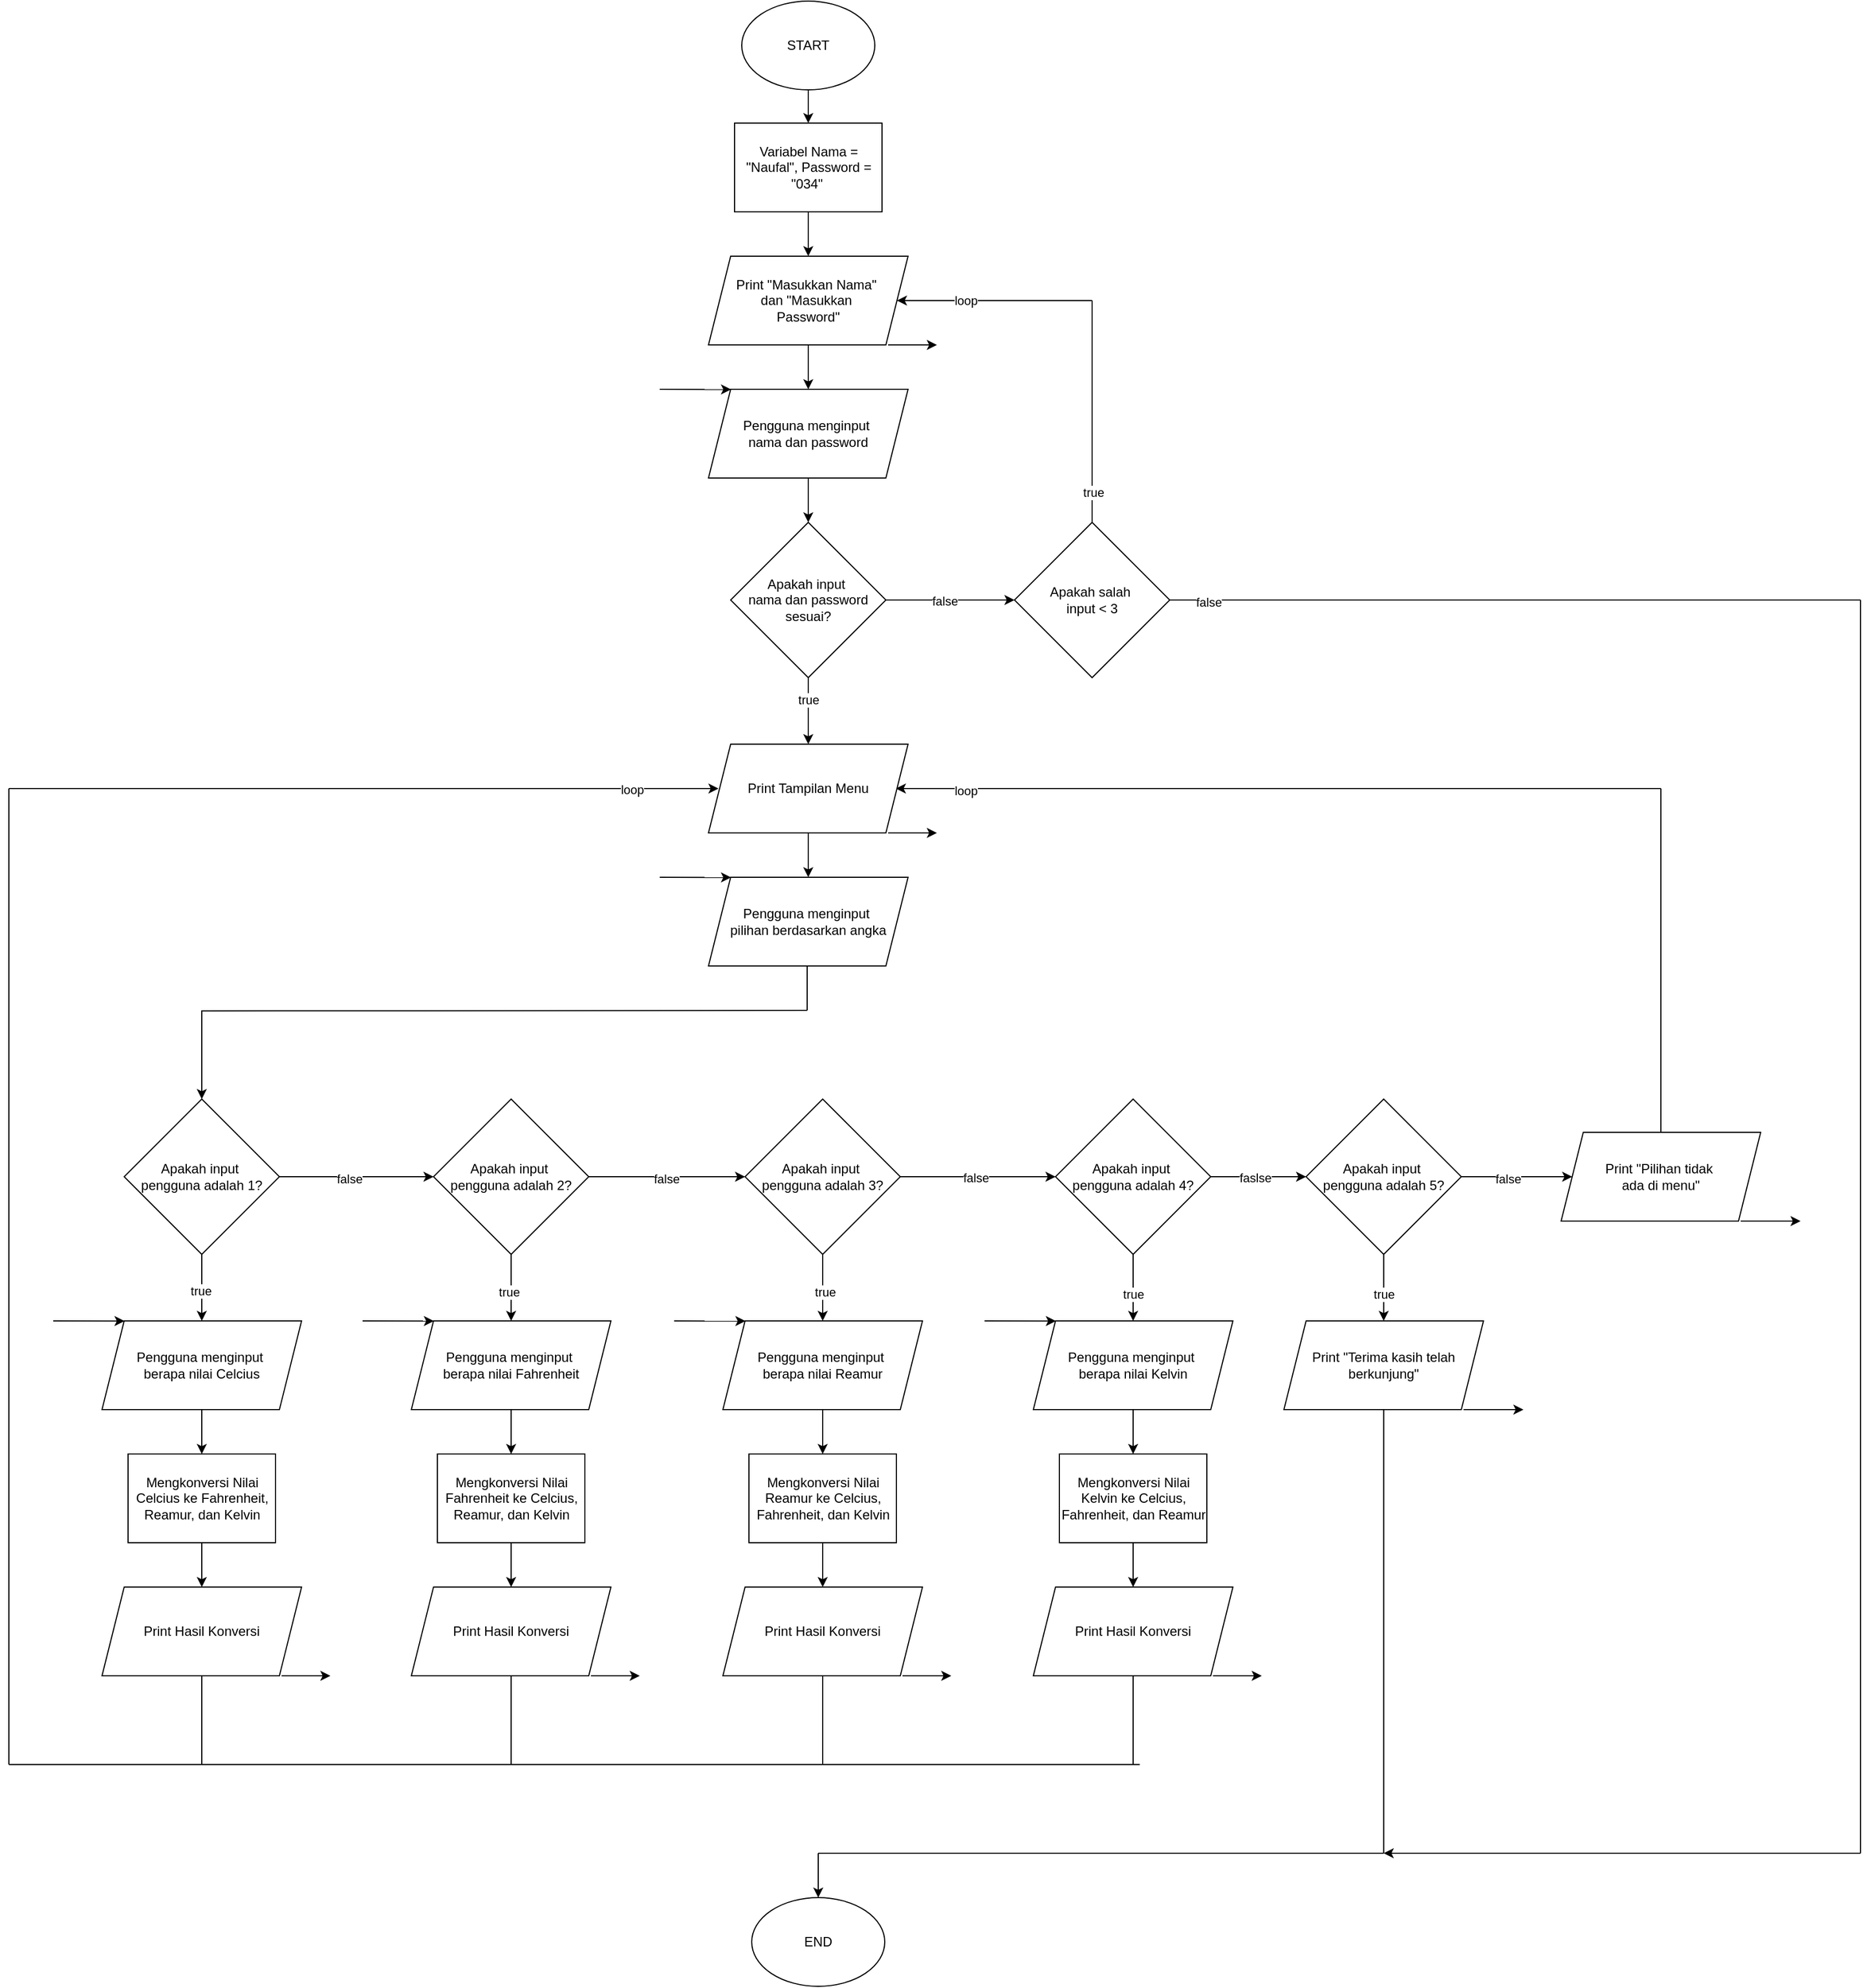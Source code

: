 <mxfile version="26.0.16">
  <diagram id="C5RBs43oDa-KdzZeNtuy" name="Page-1">
    <mxGraphModel dx="1843" dy="1965" grid="1" gridSize="10" guides="1" tooltips="1" connect="1" arrows="1" fold="1" page="1" pageScale="1" pageWidth="827" pageHeight="1169" math="0" shadow="0">
      <root>
        <mxCell id="WIyWlLk6GJQsqaUBKTNV-0" />
        <mxCell id="WIyWlLk6GJQsqaUBKTNV-1" parent="WIyWlLk6GJQsqaUBKTNV-0" />
        <mxCell id="TQMWpj2GuU2XblvTJpzS-42" value="" style="edgeStyle=orthogonalEdgeStyle;rounded=0;orthogonalLoop=1;jettySize=auto;html=1;" edge="1" parent="WIyWlLk6GJQsqaUBKTNV-1" source="TQMWpj2GuU2XblvTJpzS-37" target="TQMWpj2GuU2XblvTJpzS-39">
          <mxGeometry relative="1" as="geometry" />
        </mxCell>
        <mxCell id="TQMWpj2GuU2XblvTJpzS-155" value="false" style="edgeLabel;html=1;align=center;verticalAlign=middle;resizable=0;points=[];" vertex="1" connectable="0" parent="TQMWpj2GuU2XblvTJpzS-42">
          <mxGeometry x="-0.093" y="-2" relative="1" as="geometry">
            <mxPoint as="offset" />
          </mxGeometry>
        </mxCell>
        <mxCell id="TQMWpj2GuU2XblvTJpzS-51" value="" style="edgeStyle=orthogonalEdgeStyle;rounded=0;orthogonalLoop=1;jettySize=auto;html=1;" edge="1" parent="WIyWlLk6GJQsqaUBKTNV-1" source="TQMWpj2GuU2XblvTJpzS-37" target="TQMWpj2GuU2XblvTJpzS-49">
          <mxGeometry relative="1" as="geometry" />
        </mxCell>
        <mxCell id="TQMWpj2GuU2XblvTJpzS-150" value="true" style="edgeLabel;html=1;align=center;verticalAlign=middle;resizable=0;points=[];" vertex="1" connectable="0" parent="TQMWpj2GuU2XblvTJpzS-51">
          <mxGeometry x="0.071" y="-1" relative="1" as="geometry">
            <mxPoint y="1" as="offset" />
          </mxGeometry>
        </mxCell>
        <mxCell id="TQMWpj2GuU2XblvTJpzS-37" value="Apakah input&amp;nbsp;&lt;div&gt;pengguna adalah 1?&lt;/div&gt;" style="rhombus;whiteSpace=wrap;html=1;" vertex="1" parent="WIyWlLk6GJQsqaUBKTNV-1">
          <mxGeometry x="344" y="840" width="140" height="140" as="geometry" />
        </mxCell>
        <mxCell id="TQMWpj2GuU2XblvTJpzS-38" value="" style="edgeStyle=orthogonalEdgeStyle;rounded=0;orthogonalLoop=1;jettySize=auto;html=1;" edge="1" parent="WIyWlLk6GJQsqaUBKTNV-1" target="TQMWpj2GuU2XblvTJpzS-37">
          <mxGeometry relative="1" as="geometry">
            <mxPoint x="960" y="760" as="sourcePoint" />
          </mxGeometry>
        </mxCell>
        <mxCell id="TQMWpj2GuU2XblvTJpzS-43" value="" style="edgeStyle=orthogonalEdgeStyle;rounded=0;orthogonalLoop=1;jettySize=auto;html=1;" edge="1" parent="WIyWlLk6GJQsqaUBKTNV-1" source="TQMWpj2GuU2XblvTJpzS-39" target="TQMWpj2GuU2XblvTJpzS-40">
          <mxGeometry relative="1" as="geometry" />
        </mxCell>
        <mxCell id="TQMWpj2GuU2XblvTJpzS-156" value="false" style="edgeLabel;html=1;align=center;verticalAlign=middle;resizable=0;points=[];" vertex="1" connectable="0" parent="TQMWpj2GuU2XblvTJpzS-43">
          <mxGeometry x="-0.011" y="-2" relative="1" as="geometry">
            <mxPoint as="offset" />
          </mxGeometry>
        </mxCell>
        <mxCell id="TQMWpj2GuU2XblvTJpzS-68" value="" style="edgeStyle=orthogonalEdgeStyle;rounded=0;orthogonalLoop=1;jettySize=auto;html=1;" edge="1" parent="WIyWlLk6GJQsqaUBKTNV-1" source="TQMWpj2GuU2XblvTJpzS-39" target="TQMWpj2GuU2XblvTJpzS-62">
          <mxGeometry relative="1" as="geometry" />
        </mxCell>
        <mxCell id="TQMWpj2GuU2XblvTJpzS-151" value="true" style="edgeLabel;html=1;align=center;verticalAlign=middle;resizable=0;points=[];" vertex="1" connectable="0" parent="TQMWpj2GuU2XblvTJpzS-68">
          <mxGeometry x="0.167" y="-2" relative="1" as="geometry">
            <mxPoint y="-1" as="offset" />
          </mxGeometry>
        </mxCell>
        <mxCell id="TQMWpj2GuU2XblvTJpzS-39" value="Apakah input&amp;nbsp;&lt;div&gt;pengguna adalah 2?&lt;/div&gt;" style="rhombus;whiteSpace=wrap;html=1;" vertex="1" parent="WIyWlLk6GJQsqaUBKTNV-1">
          <mxGeometry x="623" y="840" width="140" height="140" as="geometry" />
        </mxCell>
        <mxCell id="TQMWpj2GuU2XblvTJpzS-44" value="" style="edgeStyle=orthogonalEdgeStyle;rounded=0;orthogonalLoop=1;jettySize=auto;html=1;" edge="1" parent="WIyWlLk6GJQsqaUBKTNV-1" source="TQMWpj2GuU2XblvTJpzS-40" target="TQMWpj2GuU2XblvTJpzS-41">
          <mxGeometry relative="1" as="geometry" />
        </mxCell>
        <mxCell id="TQMWpj2GuU2XblvTJpzS-157" value="false" style="edgeLabel;html=1;align=center;verticalAlign=middle;resizable=0;points=[];" vertex="1" connectable="0" parent="TQMWpj2GuU2XblvTJpzS-44">
          <mxGeometry x="-0.039" y="-1" relative="1" as="geometry">
            <mxPoint as="offset" />
          </mxGeometry>
        </mxCell>
        <mxCell id="TQMWpj2GuU2XblvTJpzS-89" value="" style="edgeStyle=orthogonalEdgeStyle;rounded=0;orthogonalLoop=1;jettySize=auto;html=1;" edge="1" parent="WIyWlLk6GJQsqaUBKTNV-1" source="TQMWpj2GuU2XblvTJpzS-40" target="TQMWpj2GuU2XblvTJpzS-73">
          <mxGeometry relative="1" as="geometry" />
        </mxCell>
        <mxCell id="TQMWpj2GuU2XblvTJpzS-152" value="true" style="edgeLabel;html=1;align=center;verticalAlign=middle;resizable=0;points=[];" vertex="1" connectable="0" parent="TQMWpj2GuU2XblvTJpzS-89">
          <mxGeometry x="0.167" y="2" relative="1" as="geometry">
            <mxPoint y="-1" as="offset" />
          </mxGeometry>
        </mxCell>
        <mxCell id="TQMWpj2GuU2XblvTJpzS-40" value="Apakah input&amp;nbsp;&lt;div&gt;pengguna adalah 3?&lt;/div&gt;" style="rhombus;whiteSpace=wrap;html=1;" vertex="1" parent="WIyWlLk6GJQsqaUBKTNV-1">
          <mxGeometry x="904" y="840" width="140" height="140" as="geometry" />
        </mxCell>
        <mxCell id="TQMWpj2GuU2XblvTJpzS-46" value="" style="edgeStyle=orthogonalEdgeStyle;rounded=0;orthogonalLoop=1;jettySize=auto;html=1;" edge="1" parent="WIyWlLk6GJQsqaUBKTNV-1" source="TQMWpj2GuU2XblvTJpzS-41" target="TQMWpj2GuU2XblvTJpzS-45">
          <mxGeometry relative="1" as="geometry" />
        </mxCell>
        <mxCell id="TQMWpj2GuU2XblvTJpzS-158" value="faslse" style="edgeLabel;html=1;align=center;verticalAlign=middle;resizable=0;points=[];" vertex="1" connectable="0" parent="TQMWpj2GuU2XblvTJpzS-46">
          <mxGeometry x="-0.066" y="-1" relative="1" as="geometry">
            <mxPoint as="offset" />
          </mxGeometry>
        </mxCell>
        <mxCell id="TQMWpj2GuU2XblvTJpzS-90" value="" style="edgeStyle=orthogonalEdgeStyle;rounded=0;orthogonalLoop=1;jettySize=auto;html=1;" edge="1" parent="WIyWlLk6GJQsqaUBKTNV-1" source="TQMWpj2GuU2XblvTJpzS-41" target="TQMWpj2GuU2XblvTJpzS-83">
          <mxGeometry relative="1" as="geometry" />
        </mxCell>
        <mxCell id="TQMWpj2GuU2XblvTJpzS-153" value="true" style="edgeLabel;html=1;align=center;verticalAlign=middle;resizable=0;points=[];" vertex="1" connectable="0" parent="TQMWpj2GuU2XblvTJpzS-90">
          <mxGeometry x="0.214" relative="1" as="geometry">
            <mxPoint y="-1" as="offset" />
          </mxGeometry>
        </mxCell>
        <mxCell id="TQMWpj2GuU2XblvTJpzS-41" value="Apakah input&amp;nbsp;&lt;div&gt;pengguna adalah 4?&lt;/div&gt;" style="rhombus;whiteSpace=wrap;html=1;" vertex="1" parent="WIyWlLk6GJQsqaUBKTNV-1">
          <mxGeometry x="1184" y="840" width="140" height="140" as="geometry" />
        </mxCell>
        <mxCell id="TQMWpj2GuU2XblvTJpzS-94" value="" style="edgeStyle=orthogonalEdgeStyle;rounded=0;orthogonalLoop=1;jettySize=auto;html=1;" edge="1" parent="WIyWlLk6GJQsqaUBKTNV-1" source="TQMWpj2GuU2XblvTJpzS-45" target="TQMWpj2GuU2XblvTJpzS-92">
          <mxGeometry relative="1" as="geometry" />
        </mxCell>
        <mxCell id="TQMWpj2GuU2XblvTJpzS-154" value="true" style="edgeLabel;html=1;align=center;verticalAlign=middle;resizable=0;points=[];" vertex="1" connectable="0" parent="TQMWpj2GuU2XblvTJpzS-94">
          <mxGeometry x="0.214" relative="1" as="geometry">
            <mxPoint y="-1" as="offset" />
          </mxGeometry>
        </mxCell>
        <mxCell id="TQMWpj2GuU2XblvTJpzS-100" value="" style="edgeStyle=orthogonalEdgeStyle;rounded=0;orthogonalLoop=1;jettySize=auto;html=1;" edge="1" parent="WIyWlLk6GJQsqaUBKTNV-1" source="TQMWpj2GuU2XblvTJpzS-45" target="TQMWpj2GuU2XblvTJpzS-98">
          <mxGeometry relative="1" as="geometry" />
        </mxCell>
        <mxCell id="TQMWpj2GuU2XblvTJpzS-159" value="false" style="edgeLabel;html=1;align=center;verticalAlign=middle;resizable=0;points=[];" vertex="1" connectable="0" parent="TQMWpj2GuU2XblvTJpzS-100">
          <mxGeometry x="-0.174" y="-2" relative="1" as="geometry">
            <mxPoint as="offset" />
          </mxGeometry>
        </mxCell>
        <mxCell id="TQMWpj2GuU2XblvTJpzS-45" value="Apakah input&amp;nbsp;&lt;div&gt;pengguna adalah 5?&lt;/div&gt;" style="rhombus;whiteSpace=wrap;html=1;" vertex="1" parent="WIyWlLk6GJQsqaUBKTNV-1">
          <mxGeometry x="1410" y="840" width="140" height="140" as="geometry" />
        </mxCell>
        <mxCell id="TQMWpj2GuU2XblvTJpzS-57" value="" style="group" vertex="1" connectable="0" parent="WIyWlLk6GJQsqaUBKTNV-1">
          <mxGeometry x="280" y="1040" width="268" height="320" as="geometry" />
        </mxCell>
        <mxCell id="TQMWpj2GuU2XblvTJpzS-56" value="" style="edgeStyle=orthogonalEdgeStyle;rounded=0;orthogonalLoop=1;jettySize=auto;html=1;" edge="1" parent="TQMWpj2GuU2XblvTJpzS-57" source="TQMWpj2GuU2XblvTJpzS-47" target="TQMWpj2GuU2XblvTJpzS-54">
          <mxGeometry relative="1" as="geometry" />
        </mxCell>
        <mxCell id="TQMWpj2GuU2XblvTJpzS-47" value="Mengkonversi Nilai Celcius ke&amp;nbsp;Fahrenheit, Reamur, dan Kelvin" style="rounded=0;whiteSpace=wrap;html=1;" vertex="1" parent="TQMWpj2GuU2XblvTJpzS-57">
          <mxGeometry x="67.5" y="120" width="133" height="80" as="geometry" />
        </mxCell>
        <mxCell id="TQMWpj2GuU2XblvTJpzS-48" value="" style="group" vertex="1" connectable="0" parent="TQMWpj2GuU2XblvTJpzS-57">
          <mxGeometry width="224" height="80" as="geometry" />
        </mxCell>
        <mxCell id="TQMWpj2GuU2XblvTJpzS-49" value="Pengguna menginput&amp;nbsp;&lt;div&gt;berapa nilai Celcius&lt;/div&gt;" style="shape=parallelogram;perimeter=parallelogramPerimeter;whiteSpace=wrap;html=1;fixedSize=1;" vertex="1" parent="TQMWpj2GuU2XblvTJpzS-48">
          <mxGeometry x="44" width="180" height="80" as="geometry" />
        </mxCell>
        <mxCell id="TQMWpj2GuU2XblvTJpzS-50" value="" style="endArrow=classic;html=1;rounded=0;entryX=0.113;entryY=0.002;entryDx=0;entryDy=0;entryPerimeter=0;" edge="1" parent="TQMWpj2GuU2XblvTJpzS-48" target="TQMWpj2GuU2XblvTJpzS-49">
          <mxGeometry width="50" height="50" relative="1" as="geometry">
            <mxPoint as="sourcePoint" />
            <mxPoint x="160" y="-10" as="targetPoint" />
          </mxGeometry>
        </mxCell>
        <mxCell id="TQMWpj2GuU2XblvTJpzS-52" value="" style="edgeStyle=orthogonalEdgeStyle;rounded=0;orthogonalLoop=1;jettySize=auto;html=1;" edge="1" parent="TQMWpj2GuU2XblvTJpzS-57" source="TQMWpj2GuU2XblvTJpzS-49" target="TQMWpj2GuU2XblvTJpzS-47">
          <mxGeometry relative="1" as="geometry" />
        </mxCell>
        <mxCell id="TQMWpj2GuU2XblvTJpzS-53" value="" style="group" vertex="1" connectable="0" parent="TQMWpj2GuU2XblvTJpzS-57">
          <mxGeometry x="44" y="240" width="224" height="80" as="geometry" />
        </mxCell>
        <mxCell id="TQMWpj2GuU2XblvTJpzS-54" value="Print Hasil Konversi" style="shape=parallelogram;perimeter=parallelogramPerimeter;whiteSpace=wrap;html=1;fixedSize=1;" vertex="1" parent="TQMWpj2GuU2XblvTJpzS-53">
          <mxGeometry width="180" height="80" as="geometry" />
        </mxCell>
        <mxCell id="TQMWpj2GuU2XblvTJpzS-55" value="" style="endArrow=classic;html=1;rounded=0;exitX=0.9;exitY=1;exitDx=0;exitDy=0;exitPerimeter=0;" edge="1" parent="TQMWpj2GuU2XblvTJpzS-53" source="TQMWpj2GuU2XblvTJpzS-54">
          <mxGeometry width="50" height="50" relative="1" as="geometry">
            <mxPoint x="66" y="160" as="sourcePoint" />
            <mxPoint x="206" y="80" as="targetPoint" />
          </mxGeometry>
        </mxCell>
        <mxCell id="TQMWpj2GuU2XblvTJpzS-58" value="" style="group" vertex="1" connectable="0" parent="WIyWlLk6GJQsqaUBKTNV-1">
          <mxGeometry x="559" y="1040" width="268" height="320" as="geometry" />
        </mxCell>
        <mxCell id="TQMWpj2GuU2XblvTJpzS-59" value="" style="edgeStyle=orthogonalEdgeStyle;rounded=0;orthogonalLoop=1;jettySize=auto;html=1;" edge="1" parent="TQMWpj2GuU2XblvTJpzS-58" source="TQMWpj2GuU2XblvTJpzS-60" target="TQMWpj2GuU2XblvTJpzS-66">
          <mxGeometry relative="1" as="geometry" />
        </mxCell>
        <mxCell id="TQMWpj2GuU2XblvTJpzS-60" value="Mengkonversi Nilai Fahrenheit ke Celcius, Reamur, dan Kelvin" style="rounded=0;whiteSpace=wrap;html=1;" vertex="1" parent="TQMWpj2GuU2XblvTJpzS-58">
          <mxGeometry x="67.5" y="120" width="133" height="80" as="geometry" />
        </mxCell>
        <mxCell id="TQMWpj2GuU2XblvTJpzS-61" value="" style="group" vertex="1" connectable="0" parent="TQMWpj2GuU2XblvTJpzS-58">
          <mxGeometry width="224" height="80" as="geometry" />
        </mxCell>
        <mxCell id="TQMWpj2GuU2XblvTJpzS-62" value="Pengguna menginput&amp;nbsp;&lt;div&gt;berapa nilai Fahrenheit&lt;/div&gt;" style="shape=parallelogram;perimeter=parallelogramPerimeter;whiteSpace=wrap;html=1;fixedSize=1;" vertex="1" parent="TQMWpj2GuU2XblvTJpzS-61">
          <mxGeometry x="44" width="180" height="80" as="geometry" />
        </mxCell>
        <mxCell id="TQMWpj2GuU2XblvTJpzS-63" value="" style="endArrow=classic;html=1;rounded=0;entryX=0.113;entryY=0.002;entryDx=0;entryDy=0;entryPerimeter=0;" edge="1" parent="TQMWpj2GuU2XblvTJpzS-61" target="TQMWpj2GuU2XblvTJpzS-62">
          <mxGeometry width="50" height="50" relative="1" as="geometry">
            <mxPoint as="sourcePoint" />
            <mxPoint x="160" y="-10" as="targetPoint" />
          </mxGeometry>
        </mxCell>
        <mxCell id="TQMWpj2GuU2XblvTJpzS-64" value="" style="edgeStyle=orthogonalEdgeStyle;rounded=0;orthogonalLoop=1;jettySize=auto;html=1;" edge="1" parent="TQMWpj2GuU2XblvTJpzS-58" source="TQMWpj2GuU2XblvTJpzS-62" target="TQMWpj2GuU2XblvTJpzS-60">
          <mxGeometry relative="1" as="geometry" />
        </mxCell>
        <mxCell id="TQMWpj2GuU2XblvTJpzS-65" value="" style="group" vertex="1" connectable="0" parent="TQMWpj2GuU2XblvTJpzS-58">
          <mxGeometry x="44" y="240" width="224" height="80" as="geometry" />
        </mxCell>
        <mxCell id="TQMWpj2GuU2XblvTJpzS-66" value="Print Hasil Konversi" style="shape=parallelogram;perimeter=parallelogramPerimeter;whiteSpace=wrap;html=1;fixedSize=1;" vertex="1" parent="TQMWpj2GuU2XblvTJpzS-65">
          <mxGeometry width="180" height="80" as="geometry" />
        </mxCell>
        <mxCell id="TQMWpj2GuU2XblvTJpzS-67" value="" style="endArrow=classic;html=1;rounded=0;exitX=0.9;exitY=1;exitDx=0;exitDy=0;exitPerimeter=0;" edge="1" parent="TQMWpj2GuU2XblvTJpzS-65" source="TQMWpj2GuU2XblvTJpzS-66">
          <mxGeometry width="50" height="50" relative="1" as="geometry">
            <mxPoint x="66" y="160" as="sourcePoint" />
            <mxPoint x="206" y="80" as="targetPoint" />
          </mxGeometry>
        </mxCell>
        <mxCell id="TQMWpj2GuU2XblvTJpzS-69" value="" style="group" vertex="1" connectable="0" parent="WIyWlLk6GJQsqaUBKTNV-1">
          <mxGeometry x="840" y="1040" width="268" height="320" as="geometry" />
        </mxCell>
        <mxCell id="TQMWpj2GuU2XblvTJpzS-70" value="" style="edgeStyle=orthogonalEdgeStyle;rounded=0;orthogonalLoop=1;jettySize=auto;html=1;" edge="1" parent="TQMWpj2GuU2XblvTJpzS-69" source="TQMWpj2GuU2XblvTJpzS-71" target="TQMWpj2GuU2XblvTJpzS-77">
          <mxGeometry relative="1" as="geometry" />
        </mxCell>
        <mxCell id="TQMWpj2GuU2XblvTJpzS-71" value="Mengkonversi Nilai Reamur ke Celcius, Fahrenheit, dan Kelvin" style="rounded=0;whiteSpace=wrap;html=1;" vertex="1" parent="TQMWpj2GuU2XblvTJpzS-69">
          <mxGeometry x="67.5" y="120" width="133" height="80" as="geometry" />
        </mxCell>
        <mxCell id="TQMWpj2GuU2XblvTJpzS-72" value="" style="group" vertex="1" connectable="0" parent="TQMWpj2GuU2XblvTJpzS-69">
          <mxGeometry width="224" height="80" as="geometry" />
        </mxCell>
        <mxCell id="TQMWpj2GuU2XblvTJpzS-73" value="Pengguna menginput&amp;nbsp;&lt;div&gt;berapa nilai Reamur&lt;/div&gt;" style="shape=parallelogram;perimeter=parallelogramPerimeter;whiteSpace=wrap;html=1;fixedSize=1;" vertex="1" parent="TQMWpj2GuU2XblvTJpzS-72">
          <mxGeometry x="44" width="180" height="80" as="geometry" />
        </mxCell>
        <mxCell id="TQMWpj2GuU2XblvTJpzS-74" value="" style="endArrow=classic;html=1;rounded=0;entryX=0.113;entryY=0.002;entryDx=0;entryDy=0;entryPerimeter=0;" edge="1" parent="TQMWpj2GuU2XblvTJpzS-72" target="TQMWpj2GuU2XblvTJpzS-73">
          <mxGeometry width="50" height="50" relative="1" as="geometry">
            <mxPoint as="sourcePoint" />
            <mxPoint x="160" y="-10" as="targetPoint" />
          </mxGeometry>
        </mxCell>
        <mxCell id="TQMWpj2GuU2XblvTJpzS-75" value="" style="edgeStyle=orthogonalEdgeStyle;rounded=0;orthogonalLoop=1;jettySize=auto;html=1;" edge="1" parent="TQMWpj2GuU2XblvTJpzS-69" source="TQMWpj2GuU2XblvTJpzS-73" target="TQMWpj2GuU2XblvTJpzS-71">
          <mxGeometry relative="1" as="geometry" />
        </mxCell>
        <mxCell id="TQMWpj2GuU2XblvTJpzS-76" value="" style="group" vertex="1" connectable="0" parent="TQMWpj2GuU2XblvTJpzS-69">
          <mxGeometry x="44" y="240" width="224" height="80" as="geometry" />
        </mxCell>
        <mxCell id="TQMWpj2GuU2XblvTJpzS-77" value="Print Hasil Konversi" style="shape=parallelogram;perimeter=parallelogramPerimeter;whiteSpace=wrap;html=1;fixedSize=1;" vertex="1" parent="TQMWpj2GuU2XblvTJpzS-76">
          <mxGeometry width="180" height="80" as="geometry" />
        </mxCell>
        <mxCell id="TQMWpj2GuU2XblvTJpzS-78" value="" style="endArrow=classic;html=1;rounded=0;exitX=0.9;exitY=1;exitDx=0;exitDy=0;exitPerimeter=0;" edge="1" parent="TQMWpj2GuU2XblvTJpzS-76" source="TQMWpj2GuU2XblvTJpzS-77">
          <mxGeometry width="50" height="50" relative="1" as="geometry">
            <mxPoint x="66" y="160" as="sourcePoint" />
            <mxPoint x="206" y="80" as="targetPoint" />
          </mxGeometry>
        </mxCell>
        <mxCell id="TQMWpj2GuU2XblvTJpzS-91" value="" style="group" vertex="1" connectable="0" parent="WIyWlLk6GJQsqaUBKTNV-1">
          <mxGeometry x="1400" y="1040" width="224" height="80" as="geometry" />
        </mxCell>
        <mxCell id="TQMWpj2GuU2XblvTJpzS-92" value="Print &quot;Terima kasih telah berkunjung&quot;" style="shape=parallelogram;perimeter=parallelogramPerimeter;whiteSpace=wrap;html=1;fixedSize=1;" vertex="1" parent="TQMWpj2GuU2XblvTJpzS-91">
          <mxGeometry x="-10" width="180" height="80" as="geometry" />
        </mxCell>
        <mxCell id="TQMWpj2GuU2XblvTJpzS-93" value="" style="endArrow=classic;html=1;rounded=0;exitX=0.9;exitY=1;exitDx=0;exitDy=0;exitPerimeter=0;" edge="1" parent="TQMWpj2GuU2XblvTJpzS-91" source="TQMWpj2GuU2XblvTJpzS-92">
          <mxGeometry width="50" height="50" relative="1" as="geometry">
            <mxPoint x="66" y="160" as="sourcePoint" />
            <mxPoint x="206" y="80" as="targetPoint" />
          </mxGeometry>
        </mxCell>
        <mxCell id="TQMWpj2GuU2XblvTJpzS-96" value="" style="endArrow=none;html=1;rounded=0;" edge="1" parent="WIyWlLk6GJQsqaUBKTNV-1">
          <mxGeometry width="50" height="50" relative="1" as="geometry">
            <mxPoint x="960" y="760" as="sourcePoint" />
            <mxPoint x="960" y="720" as="targetPoint" />
          </mxGeometry>
        </mxCell>
        <mxCell id="TQMWpj2GuU2XblvTJpzS-97" value="" style="group" vertex="1" connectable="0" parent="WIyWlLk6GJQsqaUBKTNV-1">
          <mxGeometry x="1650" y="870" width="224" height="80" as="geometry" />
        </mxCell>
        <mxCell id="TQMWpj2GuU2XblvTJpzS-98" value="Print &quot;Pilihan tidak&amp;nbsp;&lt;div&gt;ada di menu&quot;&lt;/div&gt;" style="shape=parallelogram;perimeter=parallelogramPerimeter;whiteSpace=wrap;html=1;fixedSize=1;" vertex="1" parent="TQMWpj2GuU2XblvTJpzS-97">
          <mxGeometry x="-10" width="180" height="80" as="geometry" />
        </mxCell>
        <mxCell id="TQMWpj2GuU2XblvTJpzS-99" value="" style="endArrow=classic;html=1;rounded=0;exitX=0.9;exitY=1;exitDx=0;exitDy=0;exitPerimeter=0;" edge="1" parent="TQMWpj2GuU2XblvTJpzS-97" source="TQMWpj2GuU2XblvTJpzS-98">
          <mxGeometry width="50" height="50" relative="1" as="geometry">
            <mxPoint x="66" y="160" as="sourcePoint" />
            <mxPoint x="206" y="80" as="targetPoint" />
          </mxGeometry>
        </mxCell>
        <mxCell id="TQMWpj2GuU2XblvTJpzS-101" value="" style="endArrow=none;html=1;rounded=0;" edge="1" parent="WIyWlLk6GJQsqaUBKTNV-1">
          <mxGeometry width="50" height="50" relative="1" as="geometry">
            <mxPoint x="240" y="1440" as="sourcePoint" />
            <mxPoint x="1260" y="1440" as="targetPoint" />
          </mxGeometry>
        </mxCell>
        <mxCell id="TQMWpj2GuU2XblvTJpzS-102" value="" style="endArrow=none;html=1;rounded=0;exitX=0.5;exitY=1;exitDx=0;exitDy=0;" edge="1" parent="WIyWlLk6GJQsqaUBKTNV-1" source="TQMWpj2GuU2XblvTJpzS-87">
          <mxGeometry width="50" height="50" relative="1" as="geometry">
            <mxPoint x="1050" y="1290" as="sourcePoint" />
            <mxPoint x="1254" y="1440" as="targetPoint" />
          </mxGeometry>
        </mxCell>
        <mxCell id="TQMWpj2GuU2XblvTJpzS-103" value="" style="endArrow=none;html=1;rounded=0;exitX=0.5;exitY=1;exitDx=0;exitDy=0;" edge="1" parent="WIyWlLk6GJQsqaUBKTNV-1" source="TQMWpj2GuU2XblvTJpzS-77">
          <mxGeometry width="50" height="50" relative="1" as="geometry">
            <mxPoint x="1050" y="1550" as="sourcePoint" />
            <mxPoint x="974" y="1440" as="targetPoint" />
          </mxGeometry>
        </mxCell>
        <mxCell id="TQMWpj2GuU2XblvTJpzS-104" value="" style="endArrow=none;html=1;rounded=0;exitX=0.5;exitY=1;exitDx=0;exitDy=0;" edge="1" parent="WIyWlLk6GJQsqaUBKTNV-1" source="TQMWpj2GuU2XblvTJpzS-66">
          <mxGeometry width="50" height="50" relative="1" as="geometry">
            <mxPoint x="560" y="1550" as="sourcePoint" />
            <mxPoint x="693" y="1440" as="targetPoint" />
          </mxGeometry>
        </mxCell>
        <mxCell id="TQMWpj2GuU2XblvTJpzS-105" value="" style="endArrow=none;html=1;rounded=0;exitX=0.5;exitY=1;exitDx=0;exitDy=0;" edge="1" parent="WIyWlLk6GJQsqaUBKTNV-1" source="TQMWpj2GuU2XblvTJpzS-54">
          <mxGeometry width="50" height="50" relative="1" as="geometry">
            <mxPoint x="560" y="1550" as="sourcePoint" />
            <mxPoint x="414" y="1440" as="targetPoint" />
          </mxGeometry>
        </mxCell>
        <mxCell id="TQMWpj2GuU2XblvTJpzS-106" value="" style="endArrow=none;html=1;rounded=0;" edge="1" parent="WIyWlLk6GJQsqaUBKTNV-1">
          <mxGeometry width="50" height="50" relative="1" as="geometry">
            <mxPoint x="240" y="1440" as="sourcePoint" />
            <mxPoint x="240" y="560" as="targetPoint" />
          </mxGeometry>
        </mxCell>
        <mxCell id="TQMWpj2GuU2XblvTJpzS-107" value="" style="endArrow=classic;html=1;rounded=0;" edge="1" parent="WIyWlLk6GJQsqaUBKTNV-1">
          <mxGeometry width="50" height="50" relative="1" as="geometry">
            <mxPoint x="240" y="560" as="sourcePoint" />
            <mxPoint x="880" y="560" as="targetPoint" />
          </mxGeometry>
        </mxCell>
        <mxCell id="TQMWpj2GuU2XblvTJpzS-108" value="loop" style="edgeLabel;html=1;align=center;verticalAlign=middle;resizable=0;points=[];" vertex="1" connectable="0" parent="TQMWpj2GuU2XblvTJpzS-107">
          <mxGeometry x="0.754" y="-1" relative="1" as="geometry">
            <mxPoint as="offset" />
          </mxGeometry>
        </mxCell>
        <mxCell id="TQMWpj2GuU2XblvTJpzS-109" value="" style="endArrow=none;html=1;rounded=0;exitX=0.5;exitY=0;exitDx=0;exitDy=0;" edge="1" parent="WIyWlLk6GJQsqaUBKTNV-1" source="TQMWpj2GuU2XblvTJpzS-98">
          <mxGeometry width="50" height="50" relative="1" as="geometry">
            <mxPoint x="1350" y="690" as="sourcePoint" />
            <mxPoint x="1730" y="560" as="targetPoint" />
          </mxGeometry>
        </mxCell>
        <mxCell id="TQMWpj2GuU2XblvTJpzS-110" value="" style="endArrow=classic;html=1;rounded=0;" edge="1" parent="WIyWlLk6GJQsqaUBKTNV-1">
          <mxGeometry width="50" height="50" relative="1" as="geometry">
            <mxPoint x="1730" y="560" as="sourcePoint" />
            <mxPoint x="1040" y="560" as="targetPoint" />
          </mxGeometry>
        </mxCell>
        <mxCell id="TQMWpj2GuU2XblvTJpzS-111" value="loop" style="edgeLabel;html=1;align=center;verticalAlign=middle;resizable=0;points=[];" vertex="1" connectable="0" parent="TQMWpj2GuU2XblvTJpzS-110">
          <mxGeometry x="0.819" y="2" relative="1" as="geometry">
            <mxPoint as="offset" />
          </mxGeometry>
        </mxCell>
        <mxCell id="TQMWpj2GuU2XblvTJpzS-163" value="" style="edgeStyle=orthogonalEdgeStyle;rounded=0;orthogonalLoop=1;jettySize=auto;html=1;" edge="1" parent="WIyWlLk6GJQsqaUBKTNV-1" source="TQMWpj2GuU2XblvTJpzS-0" target="TQMWpj2GuU2XblvTJpzS-160">
          <mxGeometry relative="1" as="geometry" />
        </mxCell>
        <mxCell id="TQMWpj2GuU2XblvTJpzS-0" value="START" style="ellipse;whiteSpace=wrap;html=1;" vertex="1" parent="WIyWlLk6GJQsqaUBKTNV-1">
          <mxGeometry x="901" y="-150" width="120" height="80" as="geometry" />
        </mxCell>
        <mxCell id="TQMWpj2GuU2XblvTJpzS-11" value="" style="edgeStyle=orthogonalEdgeStyle;rounded=0;orthogonalLoop=1;jettySize=auto;html=1;" edge="1" parent="WIyWlLk6GJQsqaUBKTNV-1" source="TQMWpj2GuU2XblvTJpzS-1" target="TQMWpj2GuU2XblvTJpzS-10">
          <mxGeometry relative="1" as="geometry" />
        </mxCell>
        <mxCell id="TQMWpj2GuU2XblvTJpzS-13" value="" style="group" vertex="1" connectable="0" parent="WIyWlLk6GJQsqaUBKTNV-1">
          <mxGeometry x="827" y="200" width="224" height="80" as="geometry" />
        </mxCell>
        <mxCell id="TQMWpj2GuU2XblvTJpzS-10" value="Pengguna menginput&amp;nbsp;&lt;div&gt;nama dan password&lt;/div&gt;" style="shape=parallelogram;perimeter=parallelogramPerimeter;whiteSpace=wrap;html=1;fixedSize=1;" vertex="1" parent="TQMWpj2GuU2XblvTJpzS-13">
          <mxGeometry x="44" width="180" height="80" as="geometry" />
        </mxCell>
        <mxCell id="TQMWpj2GuU2XblvTJpzS-12" value="" style="endArrow=classic;html=1;rounded=0;entryX=0.113;entryY=0.002;entryDx=0;entryDy=0;entryPerimeter=0;" edge="1" parent="TQMWpj2GuU2XblvTJpzS-13" target="TQMWpj2GuU2XblvTJpzS-10">
          <mxGeometry width="50" height="50" relative="1" as="geometry">
            <mxPoint as="sourcePoint" />
            <mxPoint x="160" y="-10" as="targetPoint" />
          </mxGeometry>
        </mxCell>
        <mxCell id="TQMWpj2GuU2XblvTJpzS-14" value="" style="group" vertex="1" connectable="0" parent="WIyWlLk6GJQsqaUBKTNV-1">
          <mxGeometry x="871" y="80" width="206" height="80" as="geometry" />
        </mxCell>
        <mxCell id="TQMWpj2GuU2XblvTJpzS-1" value="Print &quot;Masukkan Nama&quot;&amp;nbsp;&lt;div&gt;dan &quot;Masukkan&amp;nbsp;&lt;/div&gt;&lt;div&gt;Password&quot;&lt;/div&gt;" style="shape=parallelogram;perimeter=parallelogramPerimeter;whiteSpace=wrap;html=1;fixedSize=1;" vertex="1" parent="TQMWpj2GuU2XblvTJpzS-14">
          <mxGeometry width="180" height="80" as="geometry" />
        </mxCell>
        <mxCell id="TQMWpj2GuU2XblvTJpzS-7" value="" style="endArrow=classic;html=1;rounded=0;exitX=0.9;exitY=1;exitDx=0;exitDy=0;exitPerimeter=0;" edge="1" parent="TQMWpj2GuU2XblvTJpzS-14" source="TQMWpj2GuU2XblvTJpzS-1">
          <mxGeometry width="50" height="50" relative="1" as="geometry">
            <mxPoint x="66" y="160" as="sourcePoint" />
            <mxPoint x="206" y="80" as="targetPoint" />
          </mxGeometry>
        </mxCell>
        <mxCell id="TQMWpj2GuU2XblvTJpzS-19" value="" style="edgeStyle=orthogonalEdgeStyle;rounded=0;orthogonalLoop=1;jettySize=auto;html=1;" edge="1" parent="WIyWlLk6GJQsqaUBKTNV-1" source="TQMWpj2GuU2XblvTJpzS-15" target="TQMWpj2GuU2XblvTJpzS-18">
          <mxGeometry relative="1" as="geometry">
            <Array as="points">
              <mxPoint x="1087" y="390" />
              <mxPoint x="1087" y="390" />
            </Array>
          </mxGeometry>
        </mxCell>
        <mxCell id="TQMWpj2GuU2XblvTJpzS-23" value="false" style="edgeLabel;html=1;align=center;verticalAlign=middle;resizable=0;points=[];" vertex="1" connectable="0" parent="TQMWpj2GuU2XblvTJpzS-19">
          <mxGeometry x="-0.09" y="-1" relative="1" as="geometry">
            <mxPoint as="offset" />
          </mxGeometry>
        </mxCell>
        <mxCell id="TQMWpj2GuU2XblvTJpzS-32" value="" style="edgeStyle=orthogonalEdgeStyle;rounded=0;orthogonalLoop=1;jettySize=auto;html=1;" edge="1" parent="WIyWlLk6GJQsqaUBKTNV-1" source="TQMWpj2GuU2XblvTJpzS-15" target="TQMWpj2GuU2XblvTJpzS-29">
          <mxGeometry relative="1" as="geometry" />
        </mxCell>
        <mxCell id="TQMWpj2GuU2XblvTJpzS-149" value="true" style="edgeLabel;html=1;align=center;verticalAlign=middle;resizable=0;points=[];" vertex="1" connectable="0" parent="TQMWpj2GuU2XblvTJpzS-32">
          <mxGeometry x="-0.309" relative="1" as="geometry">
            <mxPoint y="-1" as="offset" />
          </mxGeometry>
        </mxCell>
        <mxCell id="TQMWpj2GuU2XblvTJpzS-15" value="Apakah input&amp;nbsp;&lt;div&gt;nama dan password sesuai?&lt;/div&gt;" style="rhombus;whiteSpace=wrap;html=1;" vertex="1" parent="WIyWlLk6GJQsqaUBKTNV-1">
          <mxGeometry x="891" y="320" width="140" height="140" as="geometry" />
        </mxCell>
        <mxCell id="TQMWpj2GuU2XblvTJpzS-16" value="" style="edgeStyle=orthogonalEdgeStyle;rounded=0;orthogonalLoop=1;jettySize=auto;html=1;" edge="1" parent="WIyWlLk6GJQsqaUBKTNV-1" source="TQMWpj2GuU2XblvTJpzS-10" target="TQMWpj2GuU2XblvTJpzS-15">
          <mxGeometry relative="1" as="geometry" />
        </mxCell>
        <mxCell id="TQMWpj2GuU2XblvTJpzS-18" value="Apakah salah&amp;nbsp;&lt;div&gt;input &amp;lt; 3&lt;/div&gt;" style="rhombus;whiteSpace=wrap;html=1;" vertex="1" parent="WIyWlLk6GJQsqaUBKTNV-1">
          <mxGeometry x="1147" y="320" width="140" height="140" as="geometry" />
        </mxCell>
        <mxCell id="TQMWpj2GuU2XblvTJpzS-21" value="" style="endArrow=none;html=1;rounded=0;exitX=0.5;exitY=0;exitDx=0;exitDy=0;" edge="1" parent="WIyWlLk6GJQsqaUBKTNV-1" source="TQMWpj2GuU2XblvTJpzS-18">
          <mxGeometry width="50" height="50" relative="1" as="geometry">
            <mxPoint x="1157" y="260" as="sourcePoint" />
            <mxPoint x="1217" y="120" as="targetPoint" />
          </mxGeometry>
        </mxCell>
        <mxCell id="TQMWpj2GuU2XblvTJpzS-24" value="true" style="edgeLabel;html=1;align=center;verticalAlign=middle;resizable=0;points=[];" vertex="1" connectable="0" parent="TQMWpj2GuU2XblvTJpzS-21">
          <mxGeometry x="-0.726" y="-1" relative="1" as="geometry">
            <mxPoint as="offset" />
          </mxGeometry>
        </mxCell>
        <mxCell id="TQMWpj2GuU2XblvTJpzS-22" value="" style="endArrow=classic;html=1;rounded=0;entryX=1;entryY=0.5;entryDx=0;entryDy=0;" edge="1" parent="WIyWlLk6GJQsqaUBKTNV-1" target="TQMWpj2GuU2XblvTJpzS-1">
          <mxGeometry width="50" height="50" relative="1" as="geometry">
            <mxPoint x="1217" y="120" as="sourcePoint" />
            <mxPoint x="1207" y="210" as="targetPoint" />
          </mxGeometry>
        </mxCell>
        <mxCell id="TQMWpj2GuU2XblvTJpzS-143" value="loop" style="edgeLabel;html=1;align=center;verticalAlign=middle;resizable=0;points=[];" vertex="1" connectable="0" parent="TQMWpj2GuU2XblvTJpzS-22">
          <mxGeometry x="0.299" relative="1" as="geometry">
            <mxPoint as="offset" />
          </mxGeometry>
        </mxCell>
        <mxCell id="TQMWpj2GuU2XblvTJpzS-28" value="" style="group" vertex="1" connectable="0" parent="WIyWlLk6GJQsqaUBKTNV-1">
          <mxGeometry x="871" y="520" width="224" height="80" as="geometry" />
        </mxCell>
        <mxCell id="TQMWpj2GuU2XblvTJpzS-29" value="Print Tampilan Menu" style="shape=parallelogram;perimeter=parallelogramPerimeter;whiteSpace=wrap;html=1;fixedSize=1;" vertex="1" parent="TQMWpj2GuU2XblvTJpzS-28">
          <mxGeometry width="180" height="80" as="geometry" />
        </mxCell>
        <mxCell id="TQMWpj2GuU2XblvTJpzS-30" value="" style="endArrow=classic;html=1;rounded=0;exitX=0.9;exitY=1;exitDx=0;exitDy=0;exitPerimeter=0;" edge="1" parent="TQMWpj2GuU2XblvTJpzS-28" source="TQMWpj2GuU2XblvTJpzS-29">
          <mxGeometry width="50" height="50" relative="1" as="geometry">
            <mxPoint x="66" y="160" as="sourcePoint" />
            <mxPoint x="206" y="80" as="targetPoint" />
          </mxGeometry>
        </mxCell>
        <mxCell id="TQMWpj2GuU2XblvTJpzS-33" value="" style="group" vertex="1" connectable="0" parent="WIyWlLk6GJQsqaUBKTNV-1">
          <mxGeometry x="827" y="640" width="224" height="80" as="geometry" />
        </mxCell>
        <mxCell id="TQMWpj2GuU2XblvTJpzS-34" value="Pengguna menginput&amp;nbsp;&lt;div&gt;pilihan berdasarkan angka&lt;/div&gt;" style="shape=parallelogram;perimeter=parallelogramPerimeter;whiteSpace=wrap;html=1;fixedSize=1;" vertex="1" parent="TQMWpj2GuU2XblvTJpzS-33">
          <mxGeometry x="44" width="180" height="80" as="geometry" />
        </mxCell>
        <mxCell id="TQMWpj2GuU2XblvTJpzS-35" value="" style="endArrow=classic;html=1;rounded=0;entryX=0.113;entryY=0.002;entryDx=0;entryDy=0;entryPerimeter=0;" edge="1" parent="TQMWpj2GuU2XblvTJpzS-33" target="TQMWpj2GuU2XblvTJpzS-34">
          <mxGeometry width="50" height="50" relative="1" as="geometry">
            <mxPoint as="sourcePoint" />
            <mxPoint x="160" y="-10" as="targetPoint" />
          </mxGeometry>
        </mxCell>
        <mxCell id="TQMWpj2GuU2XblvTJpzS-36" value="" style="edgeStyle=orthogonalEdgeStyle;rounded=0;orthogonalLoop=1;jettySize=auto;html=1;" edge="1" parent="WIyWlLk6GJQsqaUBKTNV-1" source="TQMWpj2GuU2XblvTJpzS-29" target="TQMWpj2GuU2XblvTJpzS-34">
          <mxGeometry relative="1" as="geometry" />
        </mxCell>
        <mxCell id="TQMWpj2GuU2XblvTJpzS-139" value="" style="endArrow=none;html=1;rounded=0;exitX=0.5;exitY=1;exitDx=0;exitDy=0;" edge="1" parent="WIyWlLk6GJQsqaUBKTNV-1" source="TQMWpj2GuU2XblvTJpzS-92">
          <mxGeometry width="50" height="50" relative="1" as="geometry">
            <mxPoint x="1310" y="1320" as="sourcePoint" />
            <mxPoint x="1480" y="1520" as="targetPoint" />
          </mxGeometry>
        </mxCell>
        <mxCell id="TQMWpj2GuU2XblvTJpzS-140" value="" style="endArrow=none;html=1;rounded=0;" edge="1" parent="WIyWlLk6GJQsqaUBKTNV-1">
          <mxGeometry width="50" height="50" relative="1" as="geometry">
            <mxPoint x="1480" y="1520" as="sourcePoint" />
            <mxPoint x="970" y="1520" as="targetPoint" />
          </mxGeometry>
        </mxCell>
        <mxCell id="TQMWpj2GuU2XblvTJpzS-142" value="" style="group" vertex="1" connectable="0" parent="WIyWlLk6GJQsqaUBKTNV-1">
          <mxGeometry x="910" y="1520" width="120" height="120" as="geometry" />
        </mxCell>
        <mxCell id="TQMWpj2GuU2XblvTJpzS-138" value="END" style="ellipse;whiteSpace=wrap;html=1;" vertex="1" parent="TQMWpj2GuU2XblvTJpzS-142">
          <mxGeometry y="40" width="120" height="80" as="geometry" />
        </mxCell>
        <mxCell id="TQMWpj2GuU2XblvTJpzS-141" value="" style="endArrow=classic;html=1;rounded=0;entryX=0.5;entryY=0;entryDx=0;entryDy=0;" edge="1" parent="TQMWpj2GuU2XblvTJpzS-142" target="TQMWpj2GuU2XblvTJpzS-138">
          <mxGeometry width="50" height="50" relative="1" as="geometry">
            <mxPoint x="60" as="sourcePoint" />
            <mxPoint x="446" y="-50" as="targetPoint" />
          </mxGeometry>
        </mxCell>
        <mxCell id="TQMWpj2GuU2XblvTJpzS-144" value="" style="endArrow=none;html=1;rounded=0;exitX=1;exitY=0.5;exitDx=0;exitDy=0;" edge="1" parent="WIyWlLk6GJQsqaUBKTNV-1" source="TQMWpj2GuU2XblvTJpzS-18">
          <mxGeometry width="50" height="50" relative="1" as="geometry">
            <mxPoint x="1080" y="620" as="sourcePoint" />
            <mxPoint x="1910" y="390" as="targetPoint" />
          </mxGeometry>
        </mxCell>
        <mxCell id="TQMWpj2GuU2XblvTJpzS-148" value="false" style="edgeLabel;html=1;align=center;verticalAlign=middle;resizable=0;points=[];" vertex="1" connectable="0" parent="TQMWpj2GuU2XblvTJpzS-144">
          <mxGeometry x="-0.89" y="-2" relative="1" as="geometry">
            <mxPoint as="offset" />
          </mxGeometry>
        </mxCell>
        <mxCell id="TQMWpj2GuU2XblvTJpzS-146" value="" style="endArrow=none;html=1;rounded=0;" edge="1" parent="WIyWlLk6GJQsqaUBKTNV-1">
          <mxGeometry width="50" height="50" relative="1" as="geometry">
            <mxPoint x="1910" y="390" as="sourcePoint" />
            <mxPoint x="1910" y="1520" as="targetPoint" />
          </mxGeometry>
        </mxCell>
        <mxCell id="TQMWpj2GuU2XblvTJpzS-147" value="" style="endArrow=classic;html=1;rounded=0;" edge="1" parent="WIyWlLk6GJQsqaUBKTNV-1">
          <mxGeometry width="50" height="50" relative="1" as="geometry">
            <mxPoint x="1910" y="1520" as="sourcePoint" />
            <mxPoint x="1480" y="1520" as="targetPoint" />
          </mxGeometry>
        </mxCell>
        <mxCell id="TQMWpj2GuU2XblvTJpzS-80" value="" style="edgeStyle=orthogonalEdgeStyle;rounded=0;orthogonalLoop=1;jettySize=auto;html=1;" edge="1" parent="WIyWlLk6GJQsqaUBKTNV-1" source="TQMWpj2GuU2XblvTJpzS-81" target="TQMWpj2GuU2XblvTJpzS-87">
          <mxGeometry relative="1" as="geometry" />
        </mxCell>
        <mxCell id="TQMWpj2GuU2XblvTJpzS-81" value="Mengkonversi Nilai Kelvin ke Celcius, Fahrenheit, dan Reamur" style="rounded=0;whiteSpace=wrap;html=1;" vertex="1" parent="WIyWlLk6GJQsqaUBKTNV-1">
          <mxGeometry x="1187.5" y="1160" width="133" height="80" as="geometry" />
        </mxCell>
        <mxCell id="TQMWpj2GuU2XblvTJpzS-82" value="" style="group" vertex="1" connectable="0" parent="WIyWlLk6GJQsqaUBKTNV-1">
          <mxGeometry x="1120" y="1040" width="224" height="80" as="geometry" />
        </mxCell>
        <mxCell id="TQMWpj2GuU2XblvTJpzS-83" value="Pengguna menginput&amp;nbsp;&lt;div&gt;berapa nilai Kelvin&lt;/div&gt;" style="shape=parallelogram;perimeter=parallelogramPerimeter;whiteSpace=wrap;html=1;fixedSize=1;" vertex="1" parent="TQMWpj2GuU2XblvTJpzS-82">
          <mxGeometry x="44" width="180" height="80" as="geometry" />
        </mxCell>
        <mxCell id="TQMWpj2GuU2XblvTJpzS-84" value="" style="endArrow=classic;html=1;rounded=0;entryX=0.113;entryY=0.002;entryDx=0;entryDy=0;entryPerimeter=0;" edge="1" parent="TQMWpj2GuU2XblvTJpzS-82" target="TQMWpj2GuU2XblvTJpzS-83">
          <mxGeometry width="50" height="50" relative="1" as="geometry">
            <mxPoint as="sourcePoint" />
            <mxPoint x="160" y="-10" as="targetPoint" />
          </mxGeometry>
        </mxCell>
        <mxCell id="TQMWpj2GuU2XblvTJpzS-85" value="" style="edgeStyle=orthogonalEdgeStyle;rounded=0;orthogonalLoop=1;jettySize=auto;html=1;" edge="1" parent="WIyWlLk6GJQsqaUBKTNV-1" source="TQMWpj2GuU2XblvTJpzS-83" target="TQMWpj2GuU2XblvTJpzS-81">
          <mxGeometry relative="1" as="geometry" />
        </mxCell>
        <mxCell id="TQMWpj2GuU2XblvTJpzS-86" value="" style="group" vertex="1" connectable="0" parent="WIyWlLk6GJQsqaUBKTNV-1">
          <mxGeometry x="1164" y="1280" width="224" height="80" as="geometry" />
        </mxCell>
        <mxCell id="TQMWpj2GuU2XblvTJpzS-87" value="Print Hasil Konversi" style="shape=parallelogram;perimeter=parallelogramPerimeter;whiteSpace=wrap;html=1;fixedSize=1;" vertex="1" parent="TQMWpj2GuU2XblvTJpzS-86">
          <mxGeometry width="180" height="80" as="geometry" />
        </mxCell>
        <mxCell id="TQMWpj2GuU2XblvTJpzS-88" value="" style="endArrow=classic;html=1;rounded=0;exitX=0.9;exitY=1;exitDx=0;exitDy=0;exitPerimeter=0;" edge="1" parent="TQMWpj2GuU2XblvTJpzS-86" source="TQMWpj2GuU2XblvTJpzS-87">
          <mxGeometry width="50" height="50" relative="1" as="geometry">
            <mxPoint x="66" y="160" as="sourcePoint" />
            <mxPoint x="206" y="80" as="targetPoint" />
          </mxGeometry>
        </mxCell>
        <mxCell id="TQMWpj2GuU2XblvTJpzS-161" value="" style="edgeStyle=orthogonalEdgeStyle;rounded=0;orthogonalLoop=1;jettySize=auto;html=1;" edge="1" parent="WIyWlLk6GJQsqaUBKTNV-1" source="TQMWpj2GuU2XblvTJpzS-160" target="TQMWpj2GuU2XblvTJpzS-1">
          <mxGeometry relative="1" as="geometry" />
        </mxCell>
        <mxCell id="TQMWpj2GuU2XblvTJpzS-160" value="Variabel Nama = &quot;Naufal&quot;, Password = &quot;034&quot;&amp;nbsp;" style="rounded=0;whiteSpace=wrap;html=1;" vertex="1" parent="WIyWlLk6GJQsqaUBKTNV-1">
          <mxGeometry x="894.5" y="-40" width="133" height="80" as="geometry" />
        </mxCell>
      </root>
    </mxGraphModel>
  </diagram>
</mxfile>
